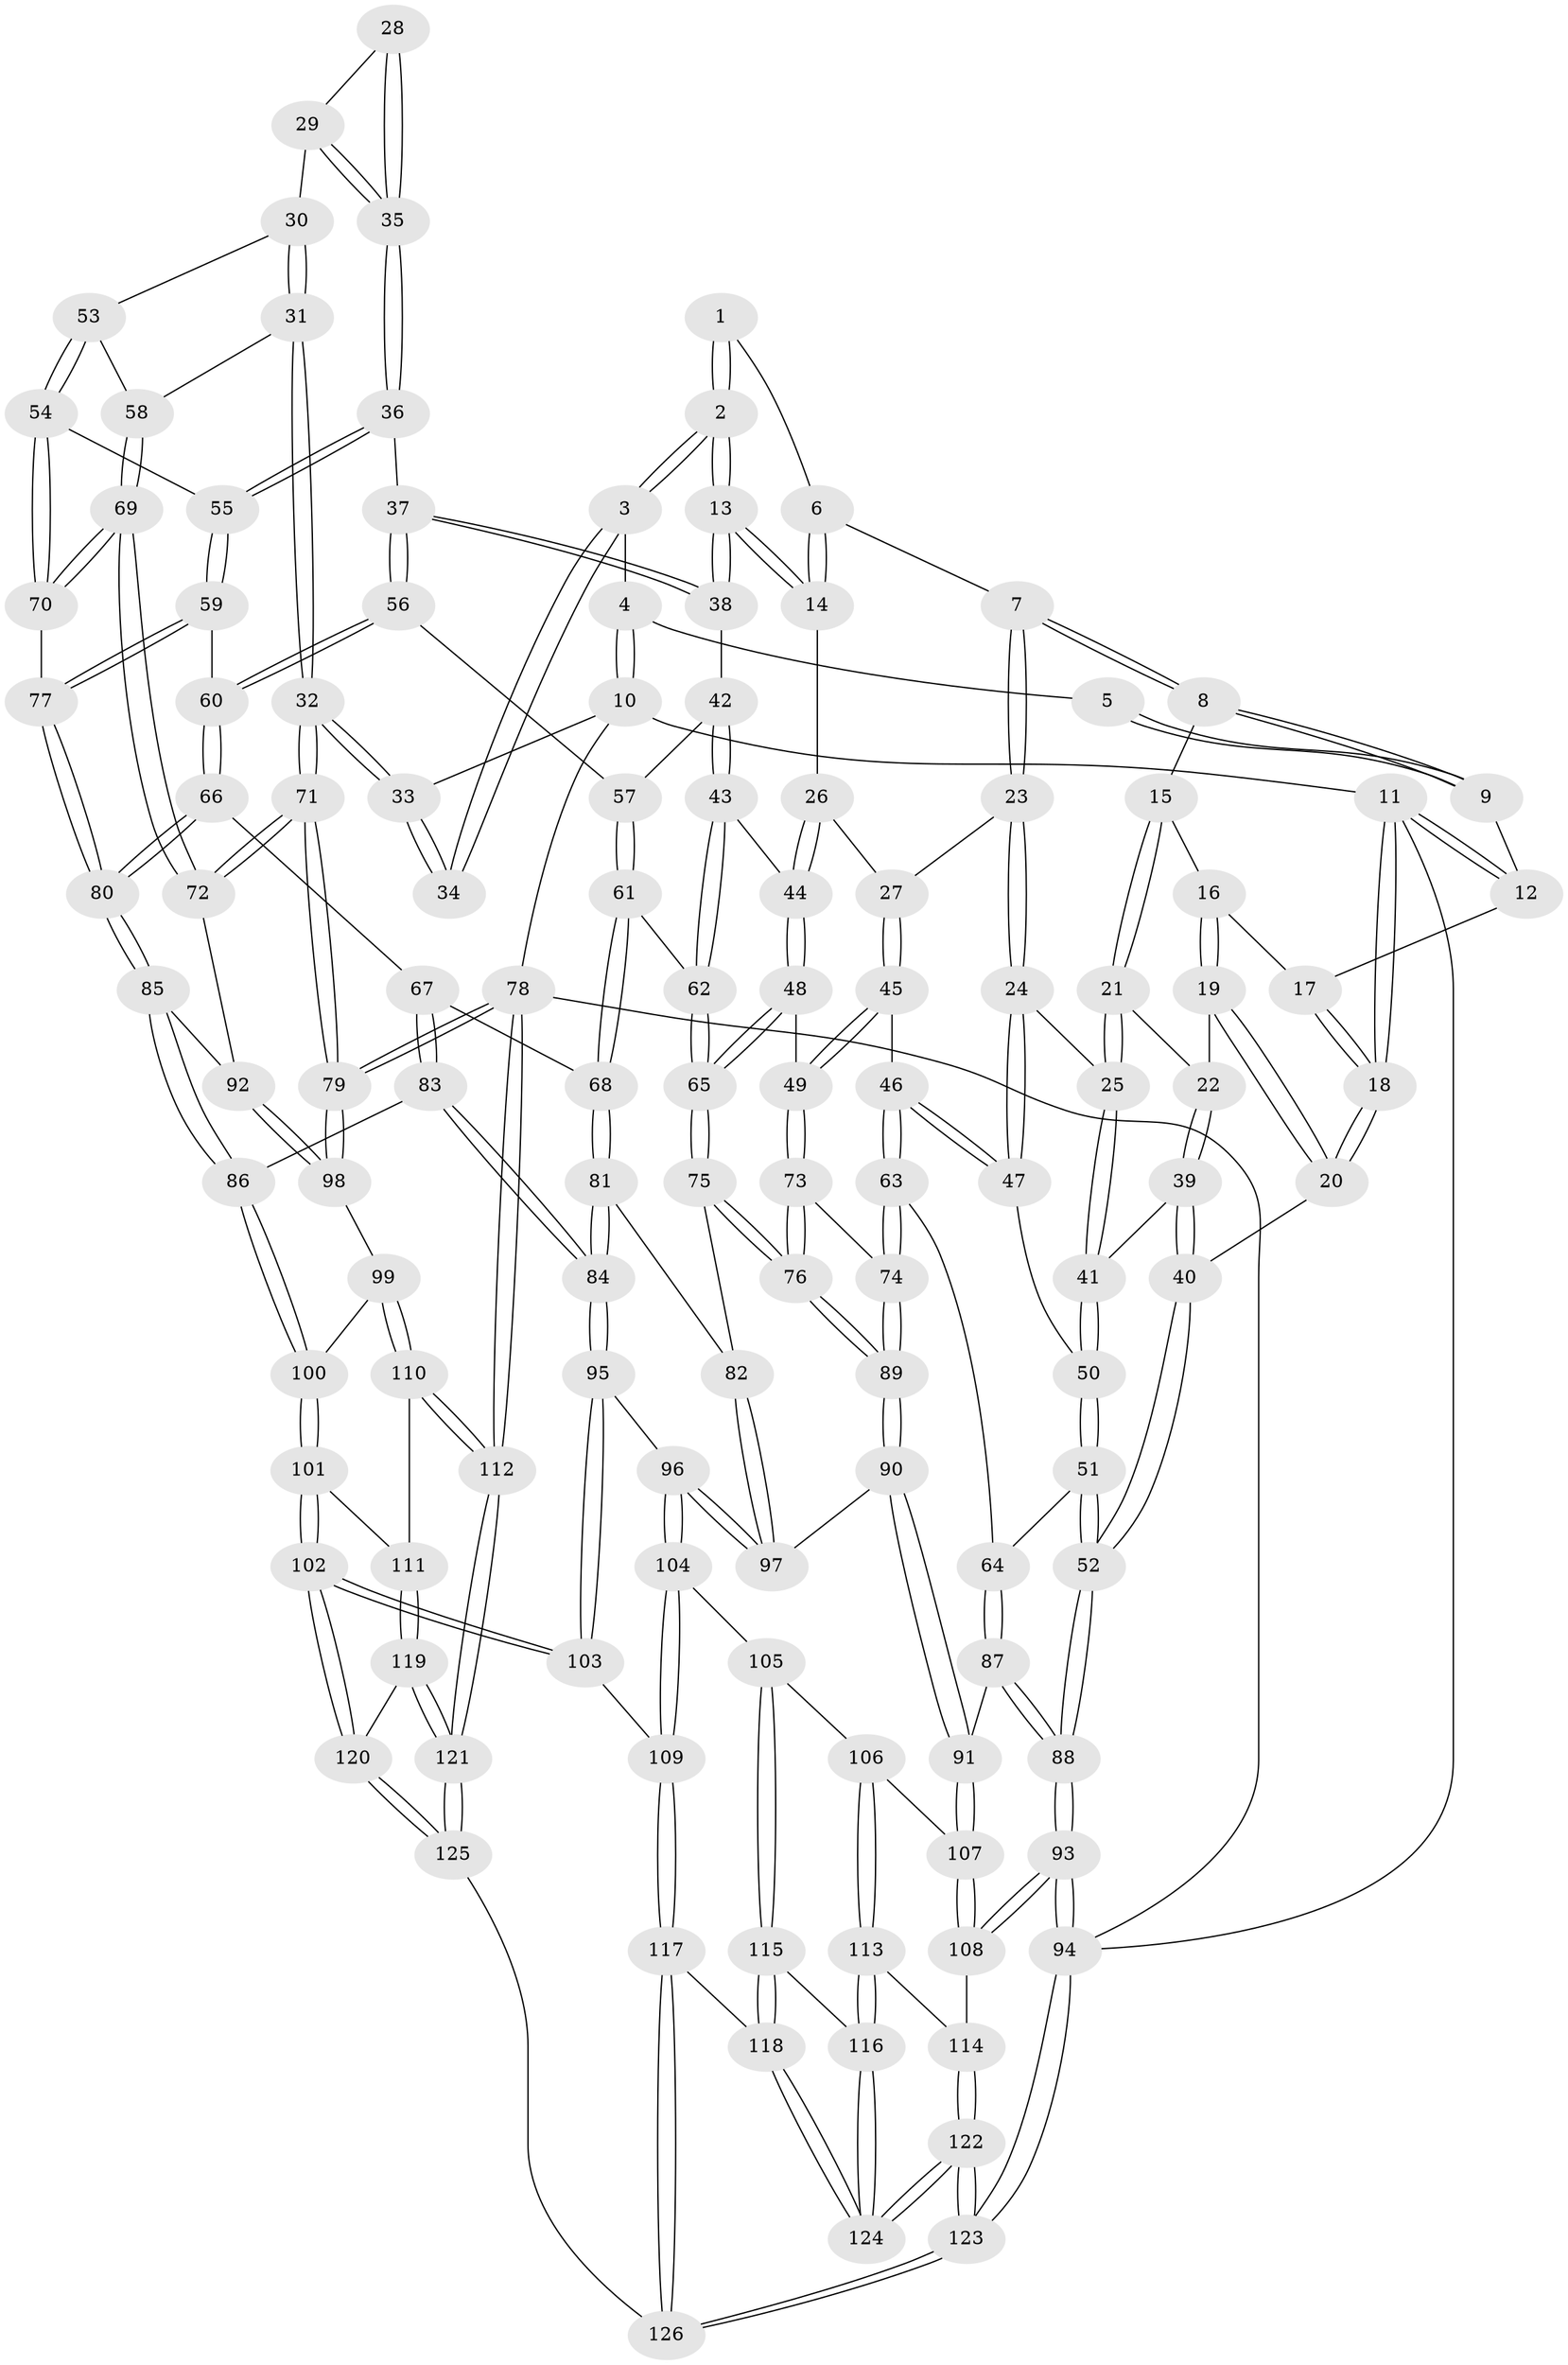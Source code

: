 // Generated by graph-tools (version 1.1) at 2025/51/03/09/25 03:51:07]
// undirected, 126 vertices, 312 edges
graph export_dot {
graph [start="1"]
  node [color=gray90,style=filled];
  1 [pos="+0.5202499194307609+0.04261710220678682"];
  2 [pos="+0.6105931546775432+0.14909224084064046"];
  3 [pos="+0.6439327885842274+0.11946297196148023"];
  4 [pos="+0.7136274784508291+0"];
  5 [pos="+0.49382048461694433+0"];
  6 [pos="+0.49495571320352355+0.0668410117252733"];
  7 [pos="+0.29897081188977775+0"];
  8 [pos="+0.295952244958536+0"];
  9 [pos="+0.30087375558555995+0"];
  10 [pos="+1+0"];
  11 [pos="+0+0"];
  12 [pos="+0.2716408932148376+0"];
  13 [pos="+0.5989256546859912+0.1654527448838832"];
  14 [pos="+0.475570731666129+0.15531087257312653"];
  15 [pos="+0.13208897723665813+0.08778602898267887"];
  16 [pos="+0.07445234272970244+0.09173515306297458"];
  17 [pos="+0.059651051085535214+0.06350848559089649"];
  18 [pos="+0+0"];
  19 [pos="+0.051517626536248765+0.12511831396009648"];
  20 [pos="+0+0.04260107699885229"];
  21 [pos="+0.15770983326510102+0.18898243823305738"];
  22 [pos="+0.05630963094935207+0.16974732474475854"];
  23 [pos="+0.32706050677233894+0.09273866241583958"];
  24 [pos="+0.1794556213735742+0.20385840686600415"];
  25 [pos="+0.16720876699067935+0.19844520447472186"];
  26 [pos="+0.43004735114244225+0.16210292961316083"];
  27 [pos="+0.3560873692022615+0.13320042241700214"];
  28 [pos="+0.7320589515195733+0.15864316742355142"];
  29 [pos="+0.8966894812170811+0.19797389920880296"];
  30 [pos="+0.9145409621694831+0.1922512404449698"];
  31 [pos="+1+0"];
  32 [pos="+1+0"];
  33 [pos="+1+0"];
  34 [pos="+0.7144698356573099+0.14225045107124848"];
  35 [pos="+0.7562180154475243+0.29721491664849514"];
  36 [pos="+0.7433003889159595+0.315538215280852"];
  37 [pos="+0.735813733495684+0.31586298876654556"];
  38 [pos="+0.6052603754528381+0.22604338749714187"];
  39 [pos="+0.018307221660414704+0.22970255652046945"];
  40 [pos="+0+0.2724019706146838"];
  41 [pos="+0.06338925818495966+0.26309712504746213"];
  42 [pos="+0.549045074547362+0.31175514447798064"];
  43 [pos="+0.527934072641841+0.33100719622395897"];
  44 [pos="+0.45399115151753233+0.27216430605506586"];
  45 [pos="+0.30382161144888836+0.3330350146952501"];
  46 [pos="+0.29288486131482805+0.33373130756330194"];
  47 [pos="+0.20013700944803342+0.28483347439537776"];
  48 [pos="+0.3251609798989133+0.3414560459744322"];
  49 [pos="+0.3112792668561117+0.3381880683835741"];
  50 [pos="+0.1011307177580076+0.3403932221504314"];
  51 [pos="+0.07206165906249991+0.4182867957560805"];
  52 [pos="+0+0.4636221863466451"];
  53 [pos="+0.8837073938037044+0.3484174268257309"];
  54 [pos="+0.8062698444134374+0.38446292562553114"];
  55 [pos="+0.7899313529890226+0.3728345732996603"];
  56 [pos="+0.6849345973615273+0.36477268680679714"];
  57 [pos="+0.6712336277810337+0.36893695250794856"];
  58 [pos="+0.942357565433219+0.38569365953612494"];
  59 [pos="+0.7229625359490037+0.4448820092028653"];
  60 [pos="+0.695700619655233+0.4508291881422649"];
  61 [pos="+0.5914821661936219+0.43655492696988585"];
  62 [pos="+0.5151828059427059+0.3855546774213819"];
  63 [pos="+0.21034784549231753+0.42327273093675943"];
  64 [pos="+0.1212020372912058+0.4525003495626364"];
  65 [pos="+0.4554394501693132+0.42418558077003543"];
  66 [pos="+0.6727368763007628+0.4826024277279395"];
  67 [pos="+0.643776481866806+0.4881621947249479"];
  68 [pos="+0.6100150748615485+0.47381687111524784"];
  69 [pos="+0.9637568620445617+0.47044556368515217"];
  70 [pos="+0.8177665913956755+0.4179953092086223"];
  71 [pos="+1+0.5888613603559223"];
  72 [pos="+1+0.5554013396455122"];
  73 [pos="+0.31166554506706345+0.3656060268979979"];
  74 [pos="+0.2787467346219386+0.5069873820327315"];
  75 [pos="+0.437976074027284+0.5028479542618602"];
  76 [pos="+0.36021174778092274+0.5522203045369426"];
  77 [pos="+0.7949987278350401+0.4992649885935842"];
  78 [pos="+1+1"];
  79 [pos="+1+0.7193988698556186"];
  80 [pos="+0.7931061886361266+0.5621459735994356"];
  81 [pos="+0.5518689231862859+0.5435371030732592"];
  82 [pos="+0.45946781791647556+0.5181987456052087"];
  83 [pos="+0.6571942802598568+0.6406043234517813"];
  84 [pos="+0.5995790066803205+0.671875634069463"];
  85 [pos="+0.8112180210667075+0.6104048880706531"];
  86 [pos="+0.799232733310598+0.6230869746204466"];
  87 [pos="+0.18177609267608835+0.637611046996674"];
  88 [pos="+0+0.745481653027392"];
  89 [pos="+0.3098210148619735+0.6013977138925698"];
  90 [pos="+0.2987544163239718+0.6237627215114075"];
  91 [pos="+0.25408313224289575+0.6624460584982544"];
  92 [pos="+0.8733002057721517+0.6036049469541294"];
  93 [pos="+0+1"];
  94 [pos="+0+1"];
  95 [pos="+0.572595073789738+0.7091647539522827"];
  96 [pos="+0.54920189348313+0.7058014035531794"];
  97 [pos="+0.5078217391868926+0.6791006935178454"];
  98 [pos="+0.9215918064025796+0.7577951542762774"];
  99 [pos="+0.8845756852865033+0.789742550651105"];
  100 [pos="+0.7992033057786098+0.6283314605263723"];
  101 [pos="+0.7596819165004903+0.7977990101894529"];
  102 [pos="+0.6558506734863775+0.8493303696214778"];
  103 [pos="+0.6016712008943964+0.7932115393673088"];
  104 [pos="+0.3914229482397929+0.8003299378025567"];
  105 [pos="+0.3725982870268529+0.7936722444739758"];
  106 [pos="+0.2730421987072008+0.7240909613266165"];
  107 [pos="+0.2644445022267178+0.7135220784070379"];
  108 [pos="+0.15356842834181447+0.8596337415078499"];
  109 [pos="+0.450090833145666+0.8907665443781464"];
  110 [pos="+0.881656825444272+0.7984443134288777"];
  111 [pos="+0.8181441878179574+0.822680421147658"];
  112 [pos="+1+1"];
  113 [pos="+0.27910642447135686+0.8637753513065756"];
  114 [pos="+0.19499088454453506+0.8960015355636991"];
  115 [pos="+0.33910944145990496+0.8854388112238903"];
  116 [pos="+0.29042334054759983+0.9075880129365934"];
  117 [pos="+0.44616282631400295+0.9322970259537121"];
  118 [pos="+0.3935286493623953+0.9316677475397139"];
  119 [pos="+0.8363534941191063+0.907226766940717"];
  120 [pos="+0.6612058665651492+0.9141517514125697"];
  121 [pos="+1+1"];
  122 [pos="+0.26522458357034184+0.9832447871322624"];
  123 [pos="+0.20884688489252726+1"];
  124 [pos="+0.27321339922553867+0.9729633198262367"];
  125 [pos="+0.6189481052018054+1"];
  126 [pos="+0.5578689890640214+1"];
  1 -- 2;
  1 -- 2;
  1 -- 6;
  2 -- 3;
  2 -- 3;
  2 -- 13;
  2 -- 13;
  3 -- 4;
  3 -- 34;
  3 -- 34;
  4 -- 5;
  4 -- 10;
  4 -- 10;
  5 -- 9;
  5 -- 9;
  6 -- 7;
  6 -- 14;
  6 -- 14;
  7 -- 8;
  7 -- 8;
  7 -- 23;
  7 -- 23;
  8 -- 9;
  8 -- 9;
  8 -- 15;
  9 -- 12;
  10 -- 11;
  10 -- 33;
  10 -- 78;
  11 -- 12;
  11 -- 12;
  11 -- 18;
  11 -- 18;
  11 -- 94;
  12 -- 17;
  13 -- 14;
  13 -- 14;
  13 -- 38;
  13 -- 38;
  14 -- 26;
  15 -- 16;
  15 -- 21;
  15 -- 21;
  16 -- 17;
  16 -- 19;
  16 -- 19;
  17 -- 18;
  17 -- 18;
  18 -- 20;
  18 -- 20;
  19 -- 20;
  19 -- 20;
  19 -- 22;
  20 -- 40;
  21 -- 22;
  21 -- 25;
  21 -- 25;
  22 -- 39;
  22 -- 39;
  23 -- 24;
  23 -- 24;
  23 -- 27;
  24 -- 25;
  24 -- 47;
  24 -- 47;
  25 -- 41;
  25 -- 41;
  26 -- 27;
  26 -- 44;
  26 -- 44;
  27 -- 45;
  27 -- 45;
  28 -- 29;
  28 -- 35;
  28 -- 35;
  29 -- 30;
  29 -- 35;
  29 -- 35;
  30 -- 31;
  30 -- 31;
  30 -- 53;
  31 -- 32;
  31 -- 32;
  31 -- 58;
  32 -- 33;
  32 -- 33;
  32 -- 71;
  32 -- 71;
  33 -- 34;
  33 -- 34;
  35 -- 36;
  35 -- 36;
  36 -- 37;
  36 -- 55;
  36 -- 55;
  37 -- 38;
  37 -- 38;
  37 -- 56;
  37 -- 56;
  38 -- 42;
  39 -- 40;
  39 -- 40;
  39 -- 41;
  40 -- 52;
  40 -- 52;
  41 -- 50;
  41 -- 50;
  42 -- 43;
  42 -- 43;
  42 -- 57;
  43 -- 44;
  43 -- 62;
  43 -- 62;
  44 -- 48;
  44 -- 48;
  45 -- 46;
  45 -- 49;
  45 -- 49;
  46 -- 47;
  46 -- 47;
  46 -- 63;
  46 -- 63;
  47 -- 50;
  48 -- 49;
  48 -- 65;
  48 -- 65;
  49 -- 73;
  49 -- 73;
  50 -- 51;
  50 -- 51;
  51 -- 52;
  51 -- 52;
  51 -- 64;
  52 -- 88;
  52 -- 88;
  53 -- 54;
  53 -- 54;
  53 -- 58;
  54 -- 55;
  54 -- 70;
  54 -- 70;
  55 -- 59;
  55 -- 59;
  56 -- 57;
  56 -- 60;
  56 -- 60;
  57 -- 61;
  57 -- 61;
  58 -- 69;
  58 -- 69;
  59 -- 60;
  59 -- 77;
  59 -- 77;
  60 -- 66;
  60 -- 66;
  61 -- 62;
  61 -- 68;
  61 -- 68;
  62 -- 65;
  62 -- 65;
  63 -- 64;
  63 -- 74;
  63 -- 74;
  64 -- 87;
  64 -- 87;
  65 -- 75;
  65 -- 75;
  66 -- 67;
  66 -- 80;
  66 -- 80;
  67 -- 68;
  67 -- 83;
  67 -- 83;
  68 -- 81;
  68 -- 81;
  69 -- 70;
  69 -- 70;
  69 -- 72;
  69 -- 72;
  70 -- 77;
  71 -- 72;
  71 -- 72;
  71 -- 79;
  71 -- 79;
  72 -- 92;
  73 -- 74;
  73 -- 76;
  73 -- 76;
  74 -- 89;
  74 -- 89;
  75 -- 76;
  75 -- 76;
  75 -- 82;
  76 -- 89;
  76 -- 89;
  77 -- 80;
  77 -- 80;
  78 -- 79;
  78 -- 79;
  78 -- 112;
  78 -- 112;
  78 -- 94;
  79 -- 98;
  79 -- 98;
  80 -- 85;
  80 -- 85;
  81 -- 82;
  81 -- 84;
  81 -- 84;
  82 -- 97;
  82 -- 97;
  83 -- 84;
  83 -- 84;
  83 -- 86;
  84 -- 95;
  84 -- 95;
  85 -- 86;
  85 -- 86;
  85 -- 92;
  86 -- 100;
  86 -- 100;
  87 -- 88;
  87 -- 88;
  87 -- 91;
  88 -- 93;
  88 -- 93;
  89 -- 90;
  89 -- 90;
  90 -- 91;
  90 -- 91;
  90 -- 97;
  91 -- 107;
  91 -- 107;
  92 -- 98;
  92 -- 98;
  93 -- 94;
  93 -- 94;
  93 -- 108;
  93 -- 108;
  94 -- 123;
  94 -- 123;
  95 -- 96;
  95 -- 103;
  95 -- 103;
  96 -- 97;
  96 -- 97;
  96 -- 104;
  96 -- 104;
  98 -- 99;
  99 -- 100;
  99 -- 110;
  99 -- 110;
  100 -- 101;
  100 -- 101;
  101 -- 102;
  101 -- 102;
  101 -- 111;
  102 -- 103;
  102 -- 103;
  102 -- 120;
  102 -- 120;
  103 -- 109;
  104 -- 105;
  104 -- 109;
  104 -- 109;
  105 -- 106;
  105 -- 115;
  105 -- 115;
  106 -- 107;
  106 -- 113;
  106 -- 113;
  107 -- 108;
  107 -- 108;
  108 -- 114;
  109 -- 117;
  109 -- 117;
  110 -- 111;
  110 -- 112;
  110 -- 112;
  111 -- 119;
  111 -- 119;
  112 -- 121;
  112 -- 121;
  113 -- 114;
  113 -- 116;
  113 -- 116;
  114 -- 122;
  114 -- 122;
  115 -- 116;
  115 -- 118;
  115 -- 118;
  116 -- 124;
  116 -- 124;
  117 -- 118;
  117 -- 126;
  117 -- 126;
  118 -- 124;
  118 -- 124;
  119 -- 120;
  119 -- 121;
  119 -- 121;
  120 -- 125;
  120 -- 125;
  121 -- 125;
  121 -- 125;
  122 -- 123;
  122 -- 123;
  122 -- 124;
  122 -- 124;
  123 -- 126;
  123 -- 126;
  125 -- 126;
}
